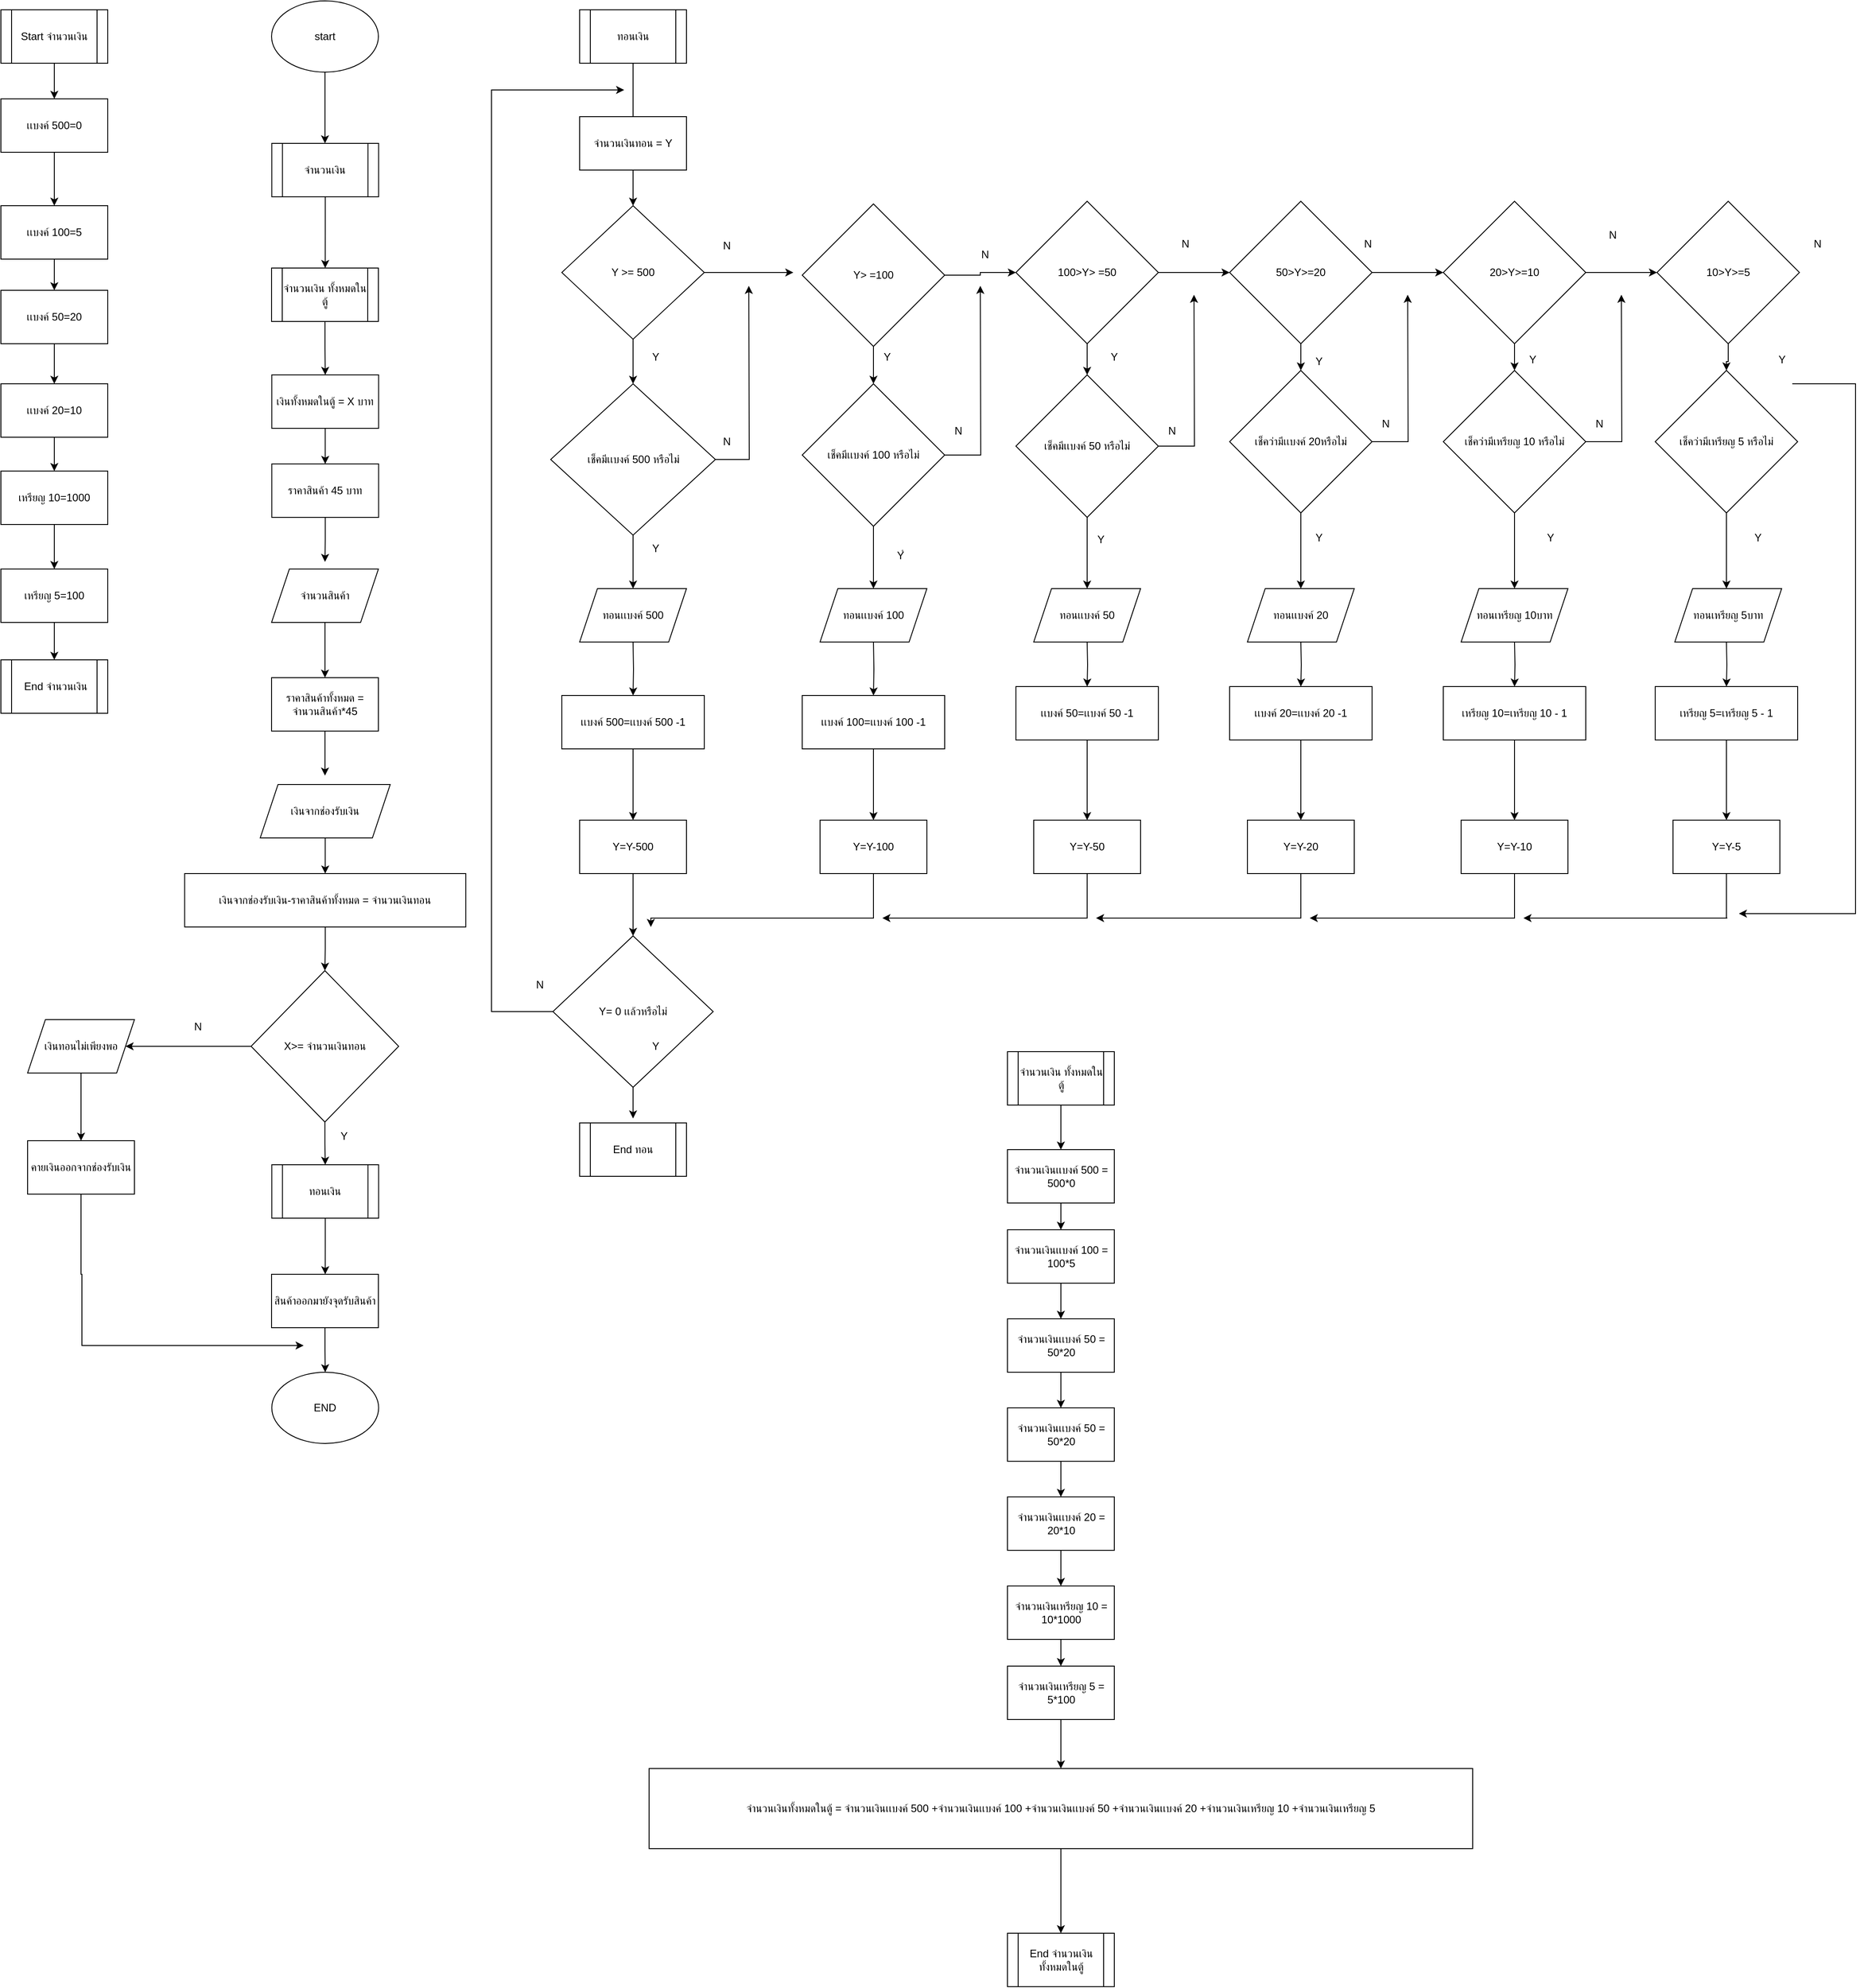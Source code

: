 <mxfile version="24.6.4" type="github">
  <diagram name="Page-1" id="G4vYwJMkSUFZsZ-7Ytyq">
    <mxGraphModel dx="1050" dy="557" grid="1" gridSize="10" guides="1" tooltips="1" connect="1" arrows="1" fold="1" page="1" pageScale="1" pageWidth="827" pageHeight="1169" math="0" shadow="0">
      <root>
        <mxCell id="0" />
        <mxCell id="1" parent="0" />
        <mxCell id="uVNRc2Ksovg0whGI7YB_-4" value="" style="edgeStyle=orthogonalEdgeStyle;rounded=0;orthogonalLoop=1;jettySize=auto;html=1;" edge="1" parent="1" source="uVNRc2Ksovg0whGI7YB_-1">
          <mxGeometry relative="1" as="geometry">
            <mxPoint x="414" y="170" as="targetPoint" />
          </mxGeometry>
        </mxCell>
        <mxCell id="uVNRc2Ksovg0whGI7YB_-1" value="start" style="ellipse;whiteSpace=wrap;html=1;" vertex="1" parent="1">
          <mxGeometry x="354" y="10" width="120" height="80" as="geometry" />
        </mxCell>
        <mxCell id="uVNRc2Ksovg0whGI7YB_-34" value="" style="edgeStyle=orthogonalEdgeStyle;rounded=0;orthogonalLoop=1;jettySize=auto;html=1;" edge="1" parent="1" source="uVNRc2Ksovg0whGI7YB_-31" target="uVNRc2Ksovg0whGI7YB_-33">
          <mxGeometry relative="1" as="geometry" />
        </mxCell>
        <mxCell id="uVNRc2Ksovg0whGI7YB_-31" value="เงินทั้งหมดในตู้ = X บาท" style="whiteSpace=wrap;html=1;" vertex="1" parent="1">
          <mxGeometry x="354.25" y="430" width="120" height="60" as="geometry" />
        </mxCell>
        <mxCell id="uVNRc2Ksovg0whGI7YB_-276" value="" style="edgeStyle=orthogonalEdgeStyle;rounded=0;orthogonalLoop=1;jettySize=auto;html=1;" edge="1" parent="1" source="uVNRc2Ksovg0whGI7YB_-33">
          <mxGeometry relative="1" as="geometry">
            <mxPoint x="414.0" y="640.0" as="targetPoint" />
          </mxGeometry>
        </mxCell>
        <mxCell id="uVNRc2Ksovg0whGI7YB_-33" value="ราคาสินค้า 45 บาท" style="whiteSpace=wrap;html=1;" vertex="1" parent="1">
          <mxGeometry x="354.25" y="530" width="120" height="60" as="geometry" />
        </mxCell>
        <mxCell id="uVNRc2Ksovg0whGI7YB_-58" value="" style="edgeStyle=orthogonalEdgeStyle;rounded=0;orthogonalLoop=1;jettySize=auto;html=1;" edge="1" parent="1" source="uVNRc2Ksovg0whGI7YB_-56">
          <mxGeometry relative="1" as="geometry">
            <mxPoint x="760" y="150" as="targetPoint" />
          </mxGeometry>
        </mxCell>
        <mxCell id="uVNRc2Ksovg0whGI7YB_-56" value="ทอนเงิน" style="shape=process;whiteSpace=wrap;html=1;backgroundOutline=1;" vertex="1" parent="1">
          <mxGeometry x="700" y="20" width="120" height="60" as="geometry" />
        </mxCell>
        <mxCell id="uVNRc2Ksovg0whGI7YB_-73" value="" style="edgeStyle=orthogonalEdgeStyle;rounded=0;orthogonalLoop=1;jettySize=auto;html=1;" edge="1" parent="1" source="uVNRc2Ksovg0whGI7YB_-59" target="uVNRc2Ksovg0whGI7YB_-72">
          <mxGeometry relative="1" as="geometry" />
        </mxCell>
        <mxCell id="uVNRc2Ksovg0whGI7YB_-59" value="จำนวนเงินทอน = Y" style="rounded=0;whiteSpace=wrap;html=1;" vertex="1" parent="1">
          <mxGeometry x="700" y="140" width="120" height="60" as="geometry" />
        </mxCell>
        <mxCell id="uVNRc2Ksovg0whGI7YB_-75" value="" style="edgeStyle=orthogonalEdgeStyle;rounded=0;orthogonalLoop=1;jettySize=auto;html=1;" edge="1" parent="1" source="uVNRc2Ksovg0whGI7YB_-60">
          <mxGeometry relative="1" as="geometry">
            <mxPoint x="760" y="670.0" as="targetPoint" />
          </mxGeometry>
        </mxCell>
        <mxCell id="uVNRc2Ksovg0whGI7YB_-85" style="edgeStyle=orthogonalEdgeStyle;rounded=0;orthogonalLoop=1;jettySize=auto;html=1;" edge="1" parent="1" source="uVNRc2Ksovg0whGI7YB_-60">
          <mxGeometry relative="1" as="geometry">
            <mxPoint x="890" y="330" as="targetPoint" />
          </mxGeometry>
        </mxCell>
        <mxCell id="uVNRc2Ksovg0whGI7YB_-60" value="เช็คมีเเบงค์ 500 หรือไม่" style="rhombus;whiteSpace=wrap;html=1;rounded=0;" vertex="1" parent="1">
          <mxGeometry x="667.5" y="440" width="185" height="170" as="geometry" />
        </mxCell>
        <mxCell id="uVNRc2Ksovg0whGI7YB_-284" value="" style="edgeStyle=orthogonalEdgeStyle;rounded=0;orthogonalLoop=1;jettySize=auto;html=1;" edge="1" parent="1" target="uVNRc2Ksovg0whGI7YB_-282">
          <mxGeometry relative="1" as="geometry">
            <mxPoint x="760" y="730.0" as="sourcePoint" />
          </mxGeometry>
        </mxCell>
        <mxCell id="uVNRc2Ksovg0whGI7YB_-77" value="" style="edgeStyle=orthogonalEdgeStyle;rounded=0;orthogonalLoop=1;jettySize=auto;html=1;" edge="1" parent="1" source="uVNRc2Ksovg0whGI7YB_-64" target="uVNRc2Ksovg0whGI7YB_-68">
          <mxGeometry relative="1" as="geometry" />
        </mxCell>
        <mxCell id="uVNRc2Ksovg0whGI7YB_-64" value="Y=Y-500" style="whiteSpace=wrap;html=1;rounded=0;" vertex="1" parent="1">
          <mxGeometry x="700" y="930" width="120" height="60" as="geometry" />
        </mxCell>
        <mxCell id="uVNRc2Ksovg0whGI7YB_-81" value="" style="edgeStyle=orthogonalEdgeStyle;rounded=0;orthogonalLoop=1;jettySize=auto;html=1;" edge="1" parent="1" source="uVNRc2Ksovg0whGI7YB_-68">
          <mxGeometry relative="1" as="geometry">
            <mxPoint x="760" y="1265" as="targetPoint" />
          </mxGeometry>
        </mxCell>
        <mxCell id="uVNRc2Ksovg0whGI7YB_-82" style="edgeStyle=orthogonalEdgeStyle;rounded=0;orthogonalLoop=1;jettySize=auto;html=1;" edge="1" parent="1" source="uVNRc2Ksovg0whGI7YB_-68">
          <mxGeometry relative="1" as="geometry">
            <mxPoint x="750" y="110" as="targetPoint" />
            <Array as="points">
              <mxPoint x="601" y="1145" />
              <mxPoint x="601" y="110" />
            </Array>
          </mxGeometry>
        </mxCell>
        <mxCell id="uVNRc2Ksovg0whGI7YB_-68" value="Y= 0 เเล้วหรือไม่" style="rhombus;whiteSpace=wrap;html=1;" vertex="1" parent="1">
          <mxGeometry x="670" y="1060" width="180" height="170" as="geometry" />
        </mxCell>
        <mxCell id="uVNRc2Ksovg0whGI7YB_-74" value="" style="edgeStyle=orthogonalEdgeStyle;rounded=0;orthogonalLoop=1;jettySize=auto;html=1;" edge="1" parent="1" source="uVNRc2Ksovg0whGI7YB_-72" target="uVNRc2Ksovg0whGI7YB_-60">
          <mxGeometry relative="1" as="geometry" />
        </mxCell>
        <mxCell id="uVNRc2Ksovg0whGI7YB_-83" style="edgeStyle=orthogonalEdgeStyle;rounded=0;orthogonalLoop=1;jettySize=auto;html=1;" edge="1" parent="1" source="uVNRc2Ksovg0whGI7YB_-72">
          <mxGeometry relative="1" as="geometry">
            <mxPoint x="940" y="315" as="targetPoint" />
          </mxGeometry>
        </mxCell>
        <mxCell id="uVNRc2Ksovg0whGI7YB_-72" value="Y &amp;gt;= 500" style="rhombus;whiteSpace=wrap;html=1;rounded=0;" vertex="1" parent="1">
          <mxGeometry x="680" y="240" width="160" height="150" as="geometry" />
        </mxCell>
        <mxCell id="uVNRc2Ksovg0whGI7YB_-91" value="" style="edgeStyle=orthogonalEdgeStyle;rounded=0;orthogonalLoop=1;jettySize=auto;html=1;" edge="1" parent="1" source="uVNRc2Ksovg0whGI7YB_-84" target="uVNRc2Ksovg0whGI7YB_-90">
          <mxGeometry relative="1" as="geometry" />
        </mxCell>
        <mxCell id="uVNRc2Ksovg0whGI7YB_-93" value="" style="edgeStyle=orthogonalEdgeStyle;rounded=0;orthogonalLoop=1;jettySize=auto;html=1;" edge="1" parent="1" source="uVNRc2Ksovg0whGI7YB_-84" target="uVNRc2Ksovg0whGI7YB_-92">
          <mxGeometry relative="1" as="geometry" />
        </mxCell>
        <mxCell id="uVNRc2Ksovg0whGI7YB_-84" value="Y&amp;gt; =100" style="rhombus;whiteSpace=wrap;html=1;" vertex="1" parent="1">
          <mxGeometry x="950" y="238" width="160" height="160" as="geometry" />
        </mxCell>
        <mxCell id="uVNRc2Ksovg0whGI7YB_-86" value="N" style="text;html=1;align=center;verticalAlign=middle;resizable=0;points=[];autosize=1;strokeColor=none;fillColor=none;" vertex="1" parent="1">
          <mxGeometry x="850" y="490" width="30" height="30" as="geometry" />
        </mxCell>
        <mxCell id="uVNRc2Ksovg0whGI7YB_-87" value="Y" style="text;html=1;align=center;verticalAlign=middle;resizable=0;points=[];autosize=1;strokeColor=none;fillColor=none;" vertex="1" parent="1">
          <mxGeometry x="770" y="610" width="30" height="30" as="geometry" />
        </mxCell>
        <mxCell id="uVNRc2Ksovg0whGI7YB_-88" value="Y" style="text;html=1;align=center;verticalAlign=middle;resizable=0;points=[];autosize=1;strokeColor=none;fillColor=none;" vertex="1" parent="1">
          <mxGeometry x="770" y="395" width="30" height="30" as="geometry" />
        </mxCell>
        <mxCell id="uVNRc2Ksovg0whGI7YB_-89" value="N" style="text;html=1;align=center;verticalAlign=middle;resizable=0;points=[];autosize=1;strokeColor=none;fillColor=none;" vertex="1" parent="1">
          <mxGeometry x="850" y="270" width="30" height="30" as="geometry" />
        </mxCell>
        <mxCell id="uVNRc2Ksovg0whGI7YB_-94" style="edgeStyle=orthogonalEdgeStyle;rounded=0;orthogonalLoop=1;jettySize=auto;html=1;" edge="1" parent="1" source="uVNRc2Ksovg0whGI7YB_-90">
          <mxGeometry relative="1" as="geometry">
            <mxPoint x="1150" y="330" as="targetPoint" />
          </mxGeometry>
        </mxCell>
        <mxCell id="uVNRc2Ksovg0whGI7YB_-98" value="" style="edgeStyle=orthogonalEdgeStyle;rounded=0;orthogonalLoop=1;jettySize=auto;html=1;" edge="1" parent="1" source="uVNRc2Ksovg0whGI7YB_-90">
          <mxGeometry relative="1" as="geometry">
            <mxPoint x="1030" y="670.0" as="targetPoint" />
          </mxGeometry>
        </mxCell>
        <mxCell id="uVNRc2Ksovg0whGI7YB_-90" value="เช็คมีเเบงค์ 100 หรือไม่" style="rhombus;whiteSpace=wrap;html=1;" vertex="1" parent="1">
          <mxGeometry x="950" y="440" width="160" height="160" as="geometry" />
        </mxCell>
        <mxCell id="uVNRc2Ksovg0whGI7YB_-106" value="" style="edgeStyle=orthogonalEdgeStyle;rounded=0;orthogonalLoop=1;jettySize=auto;html=1;" edge="1" parent="1" source="uVNRc2Ksovg0whGI7YB_-92" target="uVNRc2Ksovg0whGI7YB_-105">
          <mxGeometry relative="1" as="geometry" />
        </mxCell>
        <mxCell id="uVNRc2Ksovg0whGI7YB_-113" value="" style="edgeStyle=orthogonalEdgeStyle;rounded=0;orthogonalLoop=1;jettySize=auto;html=1;" edge="1" parent="1" source="uVNRc2Ksovg0whGI7YB_-92" target="uVNRc2Ksovg0whGI7YB_-112">
          <mxGeometry relative="1" as="geometry" />
        </mxCell>
        <mxCell id="uVNRc2Ksovg0whGI7YB_-92" value="100&amp;gt;Y&amp;gt; =50" style="rhombus;whiteSpace=wrap;html=1;" vertex="1" parent="1">
          <mxGeometry x="1190" y="235" width="160" height="160" as="geometry" />
        </mxCell>
        <mxCell id="uVNRc2Ksovg0whGI7YB_-95" value="N" style="text;html=1;align=center;verticalAlign=middle;resizable=0;points=[];autosize=1;strokeColor=none;fillColor=none;" vertex="1" parent="1">
          <mxGeometry x="1110" y="478" width="30" height="30" as="geometry" />
        </mxCell>
        <mxCell id="uVNRc2Ksovg0whGI7YB_-96" value="N" style="text;html=1;align=center;verticalAlign=middle;resizable=0;points=[];autosize=1;strokeColor=none;fillColor=none;" vertex="1" parent="1">
          <mxGeometry x="1140" y="280" width="30" height="30" as="geometry" />
        </mxCell>
        <mxCell id="uVNRc2Ksovg0whGI7YB_-301" value="" style="edgeStyle=orthogonalEdgeStyle;rounded=0;orthogonalLoop=1;jettySize=auto;html=1;" edge="1" parent="1" target="uVNRc2Ksovg0whGI7YB_-288">
          <mxGeometry relative="1" as="geometry">
            <mxPoint x="1030" y="730.0" as="sourcePoint" />
          </mxGeometry>
        </mxCell>
        <mxCell id="uVNRc2Ksovg0whGI7YB_-99" value="Yํ" style="text;html=1;align=center;verticalAlign=middle;resizable=0;points=[];autosize=1;strokeColor=none;fillColor=none;" vertex="1" parent="1">
          <mxGeometry x="1045" y="618" width="30" height="30" as="geometry" />
        </mxCell>
        <mxCell id="uVNRc2Ksovg0whGI7YB_-286" style="edgeStyle=orthogonalEdgeStyle;rounded=0;orthogonalLoop=1;jettySize=auto;html=1;" edge="1" parent="1" source="uVNRc2Ksovg0whGI7YB_-100">
          <mxGeometry relative="1" as="geometry">
            <mxPoint x="780" y="1050" as="targetPoint" />
            <Array as="points">
              <mxPoint x="1030" y="1040" />
              <mxPoint x="780" y="1040" />
            </Array>
          </mxGeometry>
        </mxCell>
        <mxCell id="uVNRc2Ksovg0whGI7YB_-100" value="Y=Y-100" style="whiteSpace=wrap;html=1;" vertex="1" parent="1">
          <mxGeometry x="970" y="930" width="120" height="60" as="geometry" />
        </mxCell>
        <mxCell id="uVNRc2Ksovg0whGI7YB_-103" value="N" style="text;html=1;align=center;verticalAlign=middle;resizable=0;points=[];autosize=1;strokeColor=none;fillColor=none;" vertex="1" parent="1">
          <mxGeometry x="640" y="1100" width="30" height="30" as="geometry" />
        </mxCell>
        <mxCell id="uVNRc2Ksovg0whGI7YB_-104" value="Y" style="text;html=1;align=center;verticalAlign=middle;resizable=0;points=[];autosize=1;strokeColor=none;fillColor=none;" vertex="1" parent="1">
          <mxGeometry x="770" y="1169" width="30" height="30" as="geometry" />
        </mxCell>
        <mxCell id="uVNRc2Ksovg0whGI7YB_-108" value="" style="edgeStyle=orthogonalEdgeStyle;rounded=0;orthogonalLoop=1;jettySize=auto;html=1;" edge="1" parent="1" source="uVNRc2Ksovg0whGI7YB_-105">
          <mxGeometry relative="1" as="geometry">
            <mxPoint x="1270" y="670.0" as="targetPoint" />
          </mxGeometry>
        </mxCell>
        <mxCell id="uVNRc2Ksovg0whGI7YB_-121" style="edgeStyle=orthogonalEdgeStyle;rounded=0;orthogonalLoop=1;jettySize=auto;html=1;" edge="1" parent="1" source="uVNRc2Ksovg0whGI7YB_-105">
          <mxGeometry relative="1" as="geometry">
            <mxPoint x="1390" y="340" as="targetPoint" />
          </mxGeometry>
        </mxCell>
        <mxCell id="uVNRc2Ksovg0whGI7YB_-105" value="เช็คมีเเบงค์ 50 หรือไม่" style="rhombus;whiteSpace=wrap;html=1;" vertex="1" parent="1">
          <mxGeometry x="1190" y="430" width="160" height="160" as="geometry" />
        </mxCell>
        <mxCell id="uVNRc2Ksovg0whGI7YB_-300" value="" style="edgeStyle=orthogonalEdgeStyle;rounded=0;orthogonalLoop=1;jettySize=auto;html=1;" edge="1" parent="1" target="uVNRc2Ksovg0whGI7YB_-289">
          <mxGeometry relative="1" as="geometry">
            <mxPoint x="1270" y="730.0" as="sourcePoint" />
          </mxGeometry>
        </mxCell>
        <mxCell id="uVNRc2Ksovg0whGI7YB_-111" style="edgeStyle=orthogonalEdgeStyle;rounded=0;orthogonalLoop=1;jettySize=auto;html=1;" edge="1" parent="1" source="uVNRc2Ksovg0whGI7YB_-109">
          <mxGeometry relative="1" as="geometry">
            <mxPoint x="1040" y="1040" as="targetPoint" />
            <Array as="points">
              <mxPoint x="1270" y="1040" />
            </Array>
          </mxGeometry>
        </mxCell>
        <mxCell id="uVNRc2Ksovg0whGI7YB_-109" value="Y=Y-50" style="whiteSpace=wrap;html=1;" vertex="1" parent="1">
          <mxGeometry x="1210" y="930" width="120" height="60" as="geometry" />
        </mxCell>
        <mxCell id="uVNRc2Ksovg0whGI7YB_-124" value="" style="edgeStyle=orthogonalEdgeStyle;rounded=0;orthogonalLoop=1;jettySize=auto;html=1;" edge="1" parent="1" source="uVNRc2Ksovg0whGI7YB_-112" target="uVNRc2Ksovg0whGI7YB_-123">
          <mxGeometry relative="1" as="geometry" />
        </mxCell>
        <mxCell id="uVNRc2Ksovg0whGI7YB_-131" value="" style="edgeStyle=orthogonalEdgeStyle;rounded=0;orthogonalLoop=1;jettySize=auto;html=1;" edge="1" parent="1" source="uVNRc2Ksovg0whGI7YB_-112" target="uVNRc2Ksovg0whGI7YB_-130">
          <mxGeometry relative="1" as="geometry" />
        </mxCell>
        <mxCell id="uVNRc2Ksovg0whGI7YB_-112" value="50&amp;gt;Y&amp;gt;=20" style="rhombus;whiteSpace=wrap;html=1;" vertex="1" parent="1">
          <mxGeometry x="1430" y="235" width="160" height="160" as="geometry" />
        </mxCell>
        <mxCell id="uVNRc2Ksovg0whGI7YB_-122" value="N" style="text;html=1;align=center;verticalAlign=middle;resizable=0;points=[];autosize=1;strokeColor=none;fillColor=none;" vertex="1" parent="1">
          <mxGeometry x="1350" y="478" width="30" height="30" as="geometry" />
        </mxCell>
        <mxCell id="uVNRc2Ksovg0whGI7YB_-126" value="" style="edgeStyle=orthogonalEdgeStyle;rounded=0;orthogonalLoop=1;jettySize=auto;html=1;" edge="1" parent="1" source="uVNRc2Ksovg0whGI7YB_-123">
          <mxGeometry relative="1" as="geometry">
            <mxPoint x="1510" y="670.0" as="targetPoint" />
          </mxGeometry>
        </mxCell>
        <mxCell id="uVNRc2Ksovg0whGI7YB_-134" style="edgeStyle=orthogonalEdgeStyle;rounded=0;orthogonalLoop=1;jettySize=auto;html=1;" edge="1" parent="1" source="uVNRc2Ksovg0whGI7YB_-123">
          <mxGeometry relative="1" as="geometry">
            <mxPoint x="1630" y="340" as="targetPoint" />
          </mxGeometry>
        </mxCell>
        <mxCell id="uVNRc2Ksovg0whGI7YB_-123" value="เช็คว่ามีเเบงค์ 20หรือไม่" style="rhombus;whiteSpace=wrap;html=1;" vertex="1" parent="1">
          <mxGeometry x="1430" y="425" width="160" height="160" as="geometry" />
        </mxCell>
        <mxCell id="uVNRc2Ksovg0whGI7YB_-298" value="" style="edgeStyle=orthogonalEdgeStyle;rounded=0;orthogonalLoop=1;jettySize=auto;html=1;" edge="1" parent="1" target="uVNRc2Ksovg0whGI7YB_-290">
          <mxGeometry relative="1" as="geometry">
            <mxPoint x="1510" y="730.0" as="sourcePoint" />
          </mxGeometry>
        </mxCell>
        <mxCell id="uVNRc2Ksovg0whGI7YB_-129" style="edgeStyle=orthogonalEdgeStyle;rounded=0;orthogonalLoop=1;jettySize=auto;html=1;" edge="1" parent="1" source="uVNRc2Ksovg0whGI7YB_-127">
          <mxGeometry relative="1" as="geometry">
            <mxPoint x="1280" y="1040" as="targetPoint" />
            <Array as="points">
              <mxPoint x="1510" y="1040" />
            </Array>
          </mxGeometry>
        </mxCell>
        <mxCell id="uVNRc2Ksovg0whGI7YB_-127" value="Y=Y-20" style="whiteSpace=wrap;html=1;" vertex="1" parent="1">
          <mxGeometry x="1450" y="930" width="120" height="60" as="geometry" />
        </mxCell>
        <mxCell id="uVNRc2Ksovg0whGI7YB_-133" value="" style="edgeStyle=orthogonalEdgeStyle;rounded=0;orthogonalLoop=1;jettySize=auto;html=1;" edge="1" parent="1" source="uVNRc2Ksovg0whGI7YB_-130" target="uVNRc2Ksovg0whGI7YB_-132">
          <mxGeometry relative="1" as="geometry" />
        </mxCell>
        <mxCell id="uVNRc2Ksovg0whGI7YB_-143" value="" style="edgeStyle=orthogonalEdgeStyle;rounded=0;orthogonalLoop=1;jettySize=auto;html=1;" edge="1" parent="1" source="uVNRc2Ksovg0whGI7YB_-130" target="uVNRc2Ksovg0whGI7YB_-142">
          <mxGeometry relative="1" as="geometry" />
        </mxCell>
        <mxCell id="uVNRc2Ksovg0whGI7YB_-130" value="20&amp;gt;Y&amp;gt;=10" style="rhombus;whiteSpace=wrap;html=1;" vertex="1" parent="1">
          <mxGeometry x="1670" y="235" width="160" height="160" as="geometry" />
        </mxCell>
        <mxCell id="uVNRc2Ksovg0whGI7YB_-138" value="" style="edgeStyle=orthogonalEdgeStyle;rounded=0;orthogonalLoop=1;jettySize=auto;html=1;" edge="1" parent="1" source="uVNRc2Ksovg0whGI7YB_-132">
          <mxGeometry relative="1" as="geometry">
            <mxPoint x="1750" y="670.0" as="targetPoint" />
          </mxGeometry>
        </mxCell>
        <mxCell id="uVNRc2Ksovg0whGI7YB_-144" style="edgeStyle=orthogonalEdgeStyle;rounded=0;orthogonalLoop=1;jettySize=auto;html=1;" edge="1" parent="1" source="uVNRc2Ksovg0whGI7YB_-132">
          <mxGeometry relative="1" as="geometry">
            <mxPoint x="1870" y="340" as="targetPoint" />
          </mxGeometry>
        </mxCell>
        <mxCell id="uVNRc2Ksovg0whGI7YB_-132" value="เช็คว่ามีเหรียญ 10 หรือไม่" style="rhombus;whiteSpace=wrap;html=1;" vertex="1" parent="1">
          <mxGeometry x="1670" y="425" width="160" height="160" as="geometry" />
        </mxCell>
        <mxCell id="uVNRc2Ksovg0whGI7YB_-135" value="N" style="text;html=1;align=center;verticalAlign=middle;resizable=0;points=[];autosize=1;strokeColor=none;fillColor=none;" vertex="1" parent="1">
          <mxGeometry x="1590" y="470" width="30" height="30" as="geometry" />
        </mxCell>
        <mxCell id="uVNRc2Ksovg0whGI7YB_-296" value="" style="edgeStyle=orthogonalEdgeStyle;rounded=0;orthogonalLoop=1;jettySize=auto;html=1;" edge="1" parent="1" target="uVNRc2Ksovg0whGI7YB_-291">
          <mxGeometry relative="1" as="geometry">
            <mxPoint x="1750" y="730.0" as="sourcePoint" />
          </mxGeometry>
        </mxCell>
        <mxCell id="uVNRc2Ksovg0whGI7YB_-141" style="edgeStyle=orthogonalEdgeStyle;rounded=0;orthogonalLoop=1;jettySize=auto;html=1;" edge="1" parent="1" source="uVNRc2Ksovg0whGI7YB_-139">
          <mxGeometry relative="1" as="geometry">
            <mxPoint x="1520" y="1040" as="targetPoint" />
            <Array as="points">
              <mxPoint x="1750" y="1040" />
            </Array>
          </mxGeometry>
        </mxCell>
        <mxCell id="uVNRc2Ksovg0whGI7YB_-139" value="Y=Y-10" style="whiteSpace=wrap;html=1;" vertex="1" parent="1">
          <mxGeometry x="1690" y="930" width="120" height="60" as="geometry" />
        </mxCell>
        <mxCell id="uVNRc2Ksovg0whGI7YB_-147" value="" style="edgeStyle=orthogonalEdgeStyle;rounded=0;orthogonalLoop=1;jettySize=auto;html=1;" edge="1" parent="1" source="uVNRc2Ksovg0whGI7YB_-142" target="uVNRc2Ksovg0whGI7YB_-146">
          <mxGeometry relative="1" as="geometry" />
        </mxCell>
        <mxCell id="uVNRc2Ksovg0whGI7YB_-155" style="edgeStyle=orthogonalEdgeStyle;rounded=0;orthogonalLoop=1;jettySize=auto;html=1;" edge="1" parent="1">
          <mxGeometry relative="1" as="geometry">
            <mxPoint x="2002" y="1034.95" as="targetPoint" />
            <mxPoint x="2061.952" y="439.998" as="sourcePoint" />
            <Array as="points">
              <mxPoint x="2133" y="439.95" />
            </Array>
          </mxGeometry>
        </mxCell>
        <mxCell id="uVNRc2Ksovg0whGI7YB_-142" value="10&amp;gt;Y&amp;gt;=5" style="rhombus;whiteSpace=wrap;html=1;" vertex="1" parent="1">
          <mxGeometry x="1910" y="235" width="160" height="160" as="geometry" />
        </mxCell>
        <mxCell id="uVNRc2Ksovg0whGI7YB_-145" value="N" style="text;html=1;align=center;verticalAlign=middle;resizable=0;points=[];autosize=1;strokeColor=none;fillColor=none;" vertex="1" parent="1">
          <mxGeometry x="1830" y="470" width="30" height="30" as="geometry" />
        </mxCell>
        <mxCell id="uVNRc2Ksovg0whGI7YB_-149" value="" style="edgeStyle=orthogonalEdgeStyle;rounded=0;orthogonalLoop=1;jettySize=auto;html=1;" edge="1" parent="1" source="uVNRc2Ksovg0whGI7YB_-146">
          <mxGeometry relative="1" as="geometry">
            <mxPoint x="1988" y="670.0" as="targetPoint" />
          </mxGeometry>
        </mxCell>
        <mxCell id="uVNRc2Ksovg0whGI7YB_-146" value="เช็คว่ามีเหรียญ 5 หรือไม่" style="rhombus;whiteSpace=wrap;html=1;" vertex="1" parent="1">
          <mxGeometry x="1908" y="425" width="160" height="160" as="geometry" />
        </mxCell>
        <mxCell id="uVNRc2Ksovg0whGI7YB_-294" value="" style="edgeStyle=orthogonalEdgeStyle;rounded=0;orthogonalLoop=1;jettySize=auto;html=1;" edge="1" parent="1" target="uVNRc2Ksovg0whGI7YB_-293">
          <mxGeometry relative="1" as="geometry">
            <mxPoint x="1988" y="730.0" as="sourcePoint" />
          </mxGeometry>
        </mxCell>
        <mxCell id="uVNRc2Ksovg0whGI7YB_-154" style="edgeStyle=orthogonalEdgeStyle;rounded=0;orthogonalLoop=1;jettySize=auto;html=1;" edge="1" parent="1" source="uVNRc2Ksovg0whGI7YB_-150">
          <mxGeometry relative="1" as="geometry">
            <mxPoint x="1760" y="1040" as="targetPoint" />
            <Array as="points">
              <mxPoint x="1988" y="1040" />
              <mxPoint x="1989" y="1040" />
            </Array>
          </mxGeometry>
        </mxCell>
        <mxCell id="uVNRc2Ksovg0whGI7YB_-150" value="Y=Y-5" style="whiteSpace=wrap;html=1;" vertex="1" parent="1">
          <mxGeometry x="1928" y="930" width="120" height="60" as="geometry" />
        </mxCell>
        <mxCell id="uVNRc2Ksovg0whGI7YB_-156" value="END" style="ellipse;whiteSpace=wrap;html=1;" vertex="1" parent="1">
          <mxGeometry x="354.26" y="1550" width="120" height="80" as="geometry" />
        </mxCell>
        <mxCell id="uVNRc2Ksovg0whGI7YB_-158" value="N" style="text;html=1;align=center;verticalAlign=middle;resizable=0;points=[];autosize=1;strokeColor=none;fillColor=none;" vertex="1" parent="1">
          <mxGeometry x="1365" y="268" width="30" height="30" as="geometry" />
        </mxCell>
        <mxCell id="uVNRc2Ksovg0whGI7YB_-159" value="N" style="text;html=1;align=center;verticalAlign=middle;resizable=0;points=[];autosize=1;strokeColor=none;fillColor=none;" vertex="1" parent="1">
          <mxGeometry x="1570" y="268" width="30" height="30" as="geometry" />
        </mxCell>
        <mxCell id="uVNRc2Ksovg0whGI7YB_-160" value="N" style="text;html=1;align=center;verticalAlign=middle;resizable=0;points=[];autosize=1;strokeColor=none;fillColor=none;" vertex="1" parent="1">
          <mxGeometry x="1845" y="258" width="30" height="30" as="geometry" />
        </mxCell>
        <mxCell id="uVNRc2Ksovg0whGI7YB_-161" value="N" style="text;html=1;align=center;verticalAlign=middle;resizable=0;points=[];autosize=1;strokeColor=none;fillColor=none;" vertex="1" parent="1">
          <mxGeometry x="2075" y="268" width="30" height="30" as="geometry" />
        </mxCell>
        <mxCell id="uVNRc2Ksovg0whGI7YB_-162" value="Y" style="text;html=1;align=center;verticalAlign=middle;resizable=0;points=[];autosize=1;strokeColor=none;fillColor=none;" vertex="1" parent="1">
          <mxGeometry x="2035" y="398" width="30" height="30" as="geometry" />
        </mxCell>
        <mxCell id="uVNRc2Ksovg0whGI7YB_-163" value="Y" style="text;html=1;align=center;verticalAlign=middle;resizable=0;points=[];autosize=1;strokeColor=none;fillColor=none;" vertex="1" parent="1">
          <mxGeometry x="1775" y="598" width="30" height="30" as="geometry" />
        </mxCell>
        <mxCell id="uVNRc2Ksovg0whGI7YB_-164" value="Y" style="text;html=1;align=center;verticalAlign=middle;resizable=0;points=[];autosize=1;strokeColor=none;fillColor=none;" vertex="1" parent="1">
          <mxGeometry x="2008" y="598" width="30" height="30" as="geometry" />
        </mxCell>
        <mxCell id="uVNRc2Ksovg0whGI7YB_-165" value="Y" style="text;html=1;align=center;verticalAlign=middle;resizable=0;points=[];autosize=1;strokeColor=none;fillColor=none;" vertex="1" parent="1">
          <mxGeometry x="1755" y="398" width="30" height="30" as="geometry" />
        </mxCell>
        <mxCell id="uVNRc2Ksovg0whGI7YB_-166" value="Y" style="text;html=1;align=center;verticalAlign=middle;resizable=0;points=[];autosize=1;strokeColor=none;fillColor=none;" vertex="1" parent="1">
          <mxGeometry x="1515" y="400" width="30" height="30" as="geometry" />
        </mxCell>
        <mxCell id="uVNRc2Ksovg0whGI7YB_-167" value="Y" style="text;html=1;align=center;verticalAlign=middle;resizable=0;points=[];autosize=1;strokeColor=none;fillColor=none;" vertex="1" parent="1">
          <mxGeometry x="1515" y="598" width="30" height="30" as="geometry" />
        </mxCell>
        <mxCell id="uVNRc2Ksovg0whGI7YB_-168" value="Y" style="text;html=1;align=center;verticalAlign=middle;resizable=0;points=[];autosize=1;strokeColor=none;fillColor=none;" vertex="1" parent="1">
          <mxGeometry x="1270" y="600" width="30" height="30" as="geometry" />
        </mxCell>
        <mxCell id="uVNRc2Ksovg0whGI7YB_-169" value="Y" style="text;html=1;align=center;verticalAlign=middle;resizable=0;points=[];autosize=1;strokeColor=none;fillColor=none;" vertex="1" parent="1">
          <mxGeometry x="1285" y="395" width="30" height="30" as="geometry" />
        </mxCell>
        <mxCell id="uVNRc2Ksovg0whGI7YB_-170" value="Y" style="text;html=1;align=center;verticalAlign=middle;resizable=0;points=[];autosize=1;strokeColor=none;fillColor=none;" vertex="1" parent="1">
          <mxGeometry x="1030" y="395" width="30" height="30" as="geometry" />
        </mxCell>
        <mxCell id="uVNRc2Ksovg0whGI7YB_-201" value="End ทอน" style="shape=process;whiteSpace=wrap;html=1;backgroundOutline=1;" vertex="1" parent="1">
          <mxGeometry x="700" y="1270" width="120" height="60" as="geometry" />
        </mxCell>
        <mxCell id="uVNRc2Ksovg0whGI7YB_-211" value="" style="edgeStyle=orthogonalEdgeStyle;rounded=0;orthogonalLoop=1;jettySize=auto;html=1;" edge="1" parent="1" source="uVNRc2Ksovg0whGI7YB_-210" target="uVNRc2Ksovg0whGI7YB_-156">
          <mxGeometry relative="1" as="geometry" />
        </mxCell>
        <mxCell id="uVNRc2Ksovg0whGI7YB_-210" value="สินค้าออกมายังจุดรับสินค้า" style="whiteSpace=wrap;html=1;" vertex="1" parent="1">
          <mxGeometry x="354" y="1440" width="120" height="60" as="geometry" />
        </mxCell>
        <mxCell id="uVNRc2Ksovg0whGI7YB_-230" value="" style="edgeStyle=orthogonalEdgeStyle;rounded=0;orthogonalLoop=1;jettySize=auto;html=1;" edge="1" parent="1" source="uVNRc2Ksovg0whGI7YB_-228" target="uVNRc2Ksovg0whGI7YB_-229">
          <mxGeometry relative="1" as="geometry" />
        </mxCell>
        <mxCell id="uVNRc2Ksovg0whGI7YB_-228" value="เเบงค์ 500=0" style="rounded=0;whiteSpace=wrap;html=1;" vertex="1" parent="1">
          <mxGeometry x="50" y="120" width="120" height="60" as="geometry" />
        </mxCell>
        <mxCell id="uVNRc2Ksovg0whGI7YB_-232" value="" style="edgeStyle=orthogonalEdgeStyle;rounded=0;orthogonalLoop=1;jettySize=auto;html=1;" edge="1" parent="1" source="uVNRc2Ksovg0whGI7YB_-229" target="uVNRc2Ksovg0whGI7YB_-231">
          <mxGeometry relative="1" as="geometry" />
        </mxCell>
        <mxCell id="uVNRc2Ksovg0whGI7YB_-229" value="เเบงค์ 100=5" style="rounded=0;whiteSpace=wrap;html=1;" vertex="1" parent="1">
          <mxGeometry x="50" y="240" width="120" height="60" as="geometry" />
        </mxCell>
        <mxCell id="uVNRc2Ksovg0whGI7YB_-234" value="" style="edgeStyle=orthogonalEdgeStyle;rounded=0;orthogonalLoop=1;jettySize=auto;html=1;" edge="1" parent="1" source="uVNRc2Ksovg0whGI7YB_-231" target="uVNRc2Ksovg0whGI7YB_-233">
          <mxGeometry relative="1" as="geometry" />
        </mxCell>
        <mxCell id="uVNRc2Ksovg0whGI7YB_-231" value="เเบงค์ 50=20" style="rounded=0;whiteSpace=wrap;html=1;" vertex="1" parent="1">
          <mxGeometry x="50" y="335" width="120" height="60" as="geometry" />
        </mxCell>
        <mxCell id="uVNRc2Ksovg0whGI7YB_-236" value="" style="edgeStyle=orthogonalEdgeStyle;rounded=0;orthogonalLoop=1;jettySize=auto;html=1;" edge="1" parent="1" source="uVNRc2Ksovg0whGI7YB_-233" target="uVNRc2Ksovg0whGI7YB_-235">
          <mxGeometry relative="1" as="geometry" />
        </mxCell>
        <mxCell id="uVNRc2Ksovg0whGI7YB_-233" value="เเบงค์ 20=10" style="rounded=0;whiteSpace=wrap;html=1;" vertex="1" parent="1">
          <mxGeometry x="50" y="440" width="120" height="60" as="geometry" />
        </mxCell>
        <mxCell id="uVNRc2Ksovg0whGI7YB_-238" value="" style="edgeStyle=orthogonalEdgeStyle;rounded=0;orthogonalLoop=1;jettySize=auto;html=1;" edge="1" parent="1" source="uVNRc2Ksovg0whGI7YB_-235" target="uVNRc2Ksovg0whGI7YB_-237">
          <mxGeometry relative="1" as="geometry" />
        </mxCell>
        <mxCell id="uVNRc2Ksovg0whGI7YB_-235" value="เหรียญ 10=1000" style="rounded=0;whiteSpace=wrap;html=1;" vertex="1" parent="1">
          <mxGeometry x="50" y="538" width="120" height="60" as="geometry" />
        </mxCell>
        <mxCell id="uVNRc2Ksovg0whGI7YB_-243" value="" style="edgeStyle=orthogonalEdgeStyle;rounded=0;orthogonalLoop=1;jettySize=auto;html=1;" edge="1" parent="1" source="uVNRc2Ksovg0whGI7YB_-237" target="uVNRc2Ksovg0whGI7YB_-242">
          <mxGeometry relative="1" as="geometry" />
        </mxCell>
        <mxCell id="uVNRc2Ksovg0whGI7YB_-237" value="เหรียญ 5=100" style="rounded=0;whiteSpace=wrap;html=1;" vertex="1" parent="1">
          <mxGeometry x="50" y="648" width="120" height="60" as="geometry" />
        </mxCell>
        <mxCell id="uVNRc2Ksovg0whGI7YB_-241" style="edgeStyle=orthogonalEdgeStyle;rounded=0;orthogonalLoop=1;jettySize=auto;html=1;exitX=0.5;exitY=1;exitDx=0;exitDy=0;" edge="1" parent="1" source="uVNRc2Ksovg0whGI7YB_-237" target="uVNRc2Ksovg0whGI7YB_-237">
          <mxGeometry relative="1" as="geometry" />
        </mxCell>
        <mxCell id="uVNRc2Ksovg0whGI7YB_-242" value="&amp;nbsp;End จำนวนเงิน" style="shape=process;whiteSpace=wrap;html=1;backgroundOutline=1;rounded=0;" vertex="1" parent="1">
          <mxGeometry x="50" y="750" width="120" height="60" as="geometry" />
        </mxCell>
        <mxCell id="uVNRc2Ksovg0whGI7YB_-245" value="" style="edgeStyle=orthogonalEdgeStyle;rounded=0;orthogonalLoop=1;jettySize=auto;html=1;" edge="1" parent="1" source="uVNRc2Ksovg0whGI7YB_-244" target="uVNRc2Ksovg0whGI7YB_-228">
          <mxGeometry relative="1" as="geometry" />
        </mxCell>
        <mxCell id="uVNRc2Ksovg0whGI7YB_-244" value="Start จำนวนเงิน" style="shape=process;whiteSpace=wrap;html=1;backgroundOutline=1;" vertex="1" parent="1">
          <mxGeometry x="50" y="20" width="120" height="60" as="geometry" />
        </mxCell>
        <mxCell id="uVNRc2Ksovg0whGI7YB_-272" value="" style="edgeStyle=orthogonalEdgeStyle;rounded=0;orthogonalLoop=1;jettySize=auto;html=1;" edge="1" parent="1" source="uVNRc2Ksovg0whGI7YB_-246">
          <mxGeometry relative="1" as="geometry">
            <mxPoint x="414.25" y="310" as="targetPoint" />
          </mxGeometry>
        </mxCell>
        <mxCell id="uVNRc2Ksovg0whGI7YB_-246" value="จำนวนเงิน" style="shape=process;whiteSpace=wrap;html=1;backgroundOutline=1;" vertex="1" parent="1">
          <mxGeometry x="354.25" y="170" width="120" height="60" as="geometry" />
        </mxCell>
        <mxCell id="uVNRc2Ksovg0whGI7YB_-250" value="" style="edgeStyle=orthogonalEdgeStyle;rounded=0;orthogonalLoop=1;jettySize=auto;html=1;" edge="1" parent="1" source="uVNRc2Ksovg0whGI7YB_-248">
          <mxGeometry relative="1" as="geometry">
            <mxPoint x="1240.5" y="1300" as="targetPoint" />
          </mxGeometry>
        </mxCell>
        <mxCell id="uVNRc2Ksovg0whGI7YB_-248" value="จำนวนเงิน ทั้งหมดในตู้" style="shape=process;whiteSpace=wrap;html=1;backgroundOutline=1;" vertex="1" parent="1">
          <mxGeometry x="1180.5" y="1190" width="120" height="60" as="geometry" />
        </mxCell>
        <mxCell id="uVNRc2Ksovg0whGI7YB_-254" value="" style="edgeStyle=orthogonalEdgeStyle;rounded=0;orthogonalLoop=1;jettySize=auto;html=1;" edge="1" parent="1" source="uVNRc2Ksovg0whGI7YB_-251" target="uVNRc2Ksovg0whGI7YB_-253">
          <mxGeometry relative="1" as="geometry" />
        </mxCell>
        <mxCell id="uVNRc2Ksovg0whGI7YB_-251" value="จำนวนเงินเเบงค์ 500 = 500*0" style="whiteSpace=wrap;html=1;" vertex="1" parent="1">
          <mxGeometry x="1180.5" y="1300" width="120" height="60" as="geometry" />
        </mxCell>
        <mxCell id="uVNRc2Ksovg0whGI7YB_-256" value="" style="edgeStyle=orthogonalEdgeStyle;rounded=0;orthogonalLoop=1;jettySize=auto;html=1;" edge="1" parent="1" source="uVNRc2Ksovg0whGI7YB_-253" target="uVNRc2Ksovg0whGI7YB_-255">
          <mxGeometry relative="1" as="geometry" />
        </mxCell>
        <mxCell id="uVNRc2Ksovg0whGI7YB_-253" value="จำนวนเงินเเบงค์ 100 = 100*5" style="whiteSpace=wrap;html=1;" vertex="1" parent="1">
          <mxGeometry x="1180.5" y="1390" width="120" height="60" as="geometry" />
        </mxCell>
        <mxCell id="uVNRc2Ksovg0whGI7YB_-258" value="" style="edgeStyle=orthogonalEdgeStyle;rounded=0;orthogonalLoop=1;jettySize=auto;html=1;" edge="1" parent="1" source="uVNRc2Ksovg0whGI7YB_-255" target="uVNRc2Ksovg0whGI7YB_-257">
          <mxGeometry relative="1" as="geometry" />
        </mxCell>
        <mxCell id="uVNRc2Ksovg0whGI7YB_-255" value="จำนวนเงินเเบงค์ 50 = 50*20" style="whiteSpace=wrap;html=1;" vertex="1" parent="1">
          <mxGeometry x="1180.5" y="1490" width="120" height="60" as="geometry" />
        </mxCell>
        <mxCell id="uVNRc2Ksovg0whGI7YB_-260" value="" style="edgeStyle=orthogonalEdgeStyle;rounded=0;orthogonalLoop=1;jettySize=auto;html=1;" edge="1" parent="1" source="uVNRc2Ksovg0whGI7YB_-257" target="uVNRc2Ksovg0whGI7YB_-259">
          <mxGeometry relative="1" as="geometry" />
        </mxCell>
        <mxCell id="uVNRc2Ksovg0whGI7YB_-257" value="จำนวนเงินเเบงค์ 50 = 50*20" style="whiteSpace=wrap;html=1;" vertex="1" parent="1">
          <mxGeometry x="1180.5" y="1590" width="120" height="60" as="geometry" />
        </mxCell>
        <mxCell id="uVNRc2Ksovg0whGI7YB_-262" value="" style="edgeStyle=orthogonalEdgeStyle;rounded=0;orthogonalLoop=1;jettySize=auto;html=1;" edge="1" parent="1" source="uVNRc2Ksovg0whGI7YB_-259" target="uVNRc2Ksovg0whGI7YB_-261">
          <mxGeometry relative="1" as="geometry" />
        </mxCell>
        <mxCell id="uVNRc2Ksovg0whGI7YB_-259" value="จำนวนเงินเเบงค์ 20 = 20*10" style="whiteSpace=wrap;html=1;" vertex="1" parent="1">
          <mxGeometry x="1180.5" y="1690" width="120" height="60" as="geometry" />
        </mxCell>
        <mxCell id="uVNRc2Ksovg0whGI7YB_-264" value="" style="edgeStyle=orthogonalEdgeStyle;rounded=0;orthogonalLoop=1;jettySize=auto;html=1;" edge="1" parent="1" source="uVNRc2Ksovg0whGI7YB_-261" target="uVNRc2Ksovg0whGI7YB_-263">
          <mxGeometry relative="1" as="geometry" />
        </mxCell>
        <mxCell id="uVNRc2Ksovg0whGI7YB_-261" value="จำนวนเงินเหรียญ 10 = 10*1000" style="whiteSpace=wrap;html=1;" vertex="1" parent="1">
          <mxGeometry x="1180.5" y="1790" width="120" height="60" as="geometry" />
        </mxCell>
        <mxCell id="uVNRc2Ksovg0whGI7YB_-268" value="" style="edgeStyle=orthogonalEdgeStyle;rounded=0;orthogonalLoop=1;jettySize=auto;html=1;" edge="1" parent="1" source="uVNRc2Ksovg0whGI7YB_-263" target="uVNRc2Ksovg0whGI7YB_-267">
          <mxGeometry relative="1" as="geometry" />
        </mxCell>
        <mxCell id="uVNRc2Ksovg0whGI7YB_-263" value="จำนวนเงินเหรียญ 5 = 5*100" style="whiteSpace=wrap;html=1;" vertex="1" parent="1">
          <mxGeometry x="1180.5" y="1880" width="120" height="60" as="geometry" />
        </mxCell>
        <mxCell id="uVNRc2Ksovg0whGI7YB_-270" value="" style="edgeStyle=orthogonalEdgeStyle;rounded=0;orthogonalLoop=1;jettySize=auto;html=1;" edge="1" parent="1" source="uVNRc2Ksovg0whGI7YB_-267" target="uVNRc2Ksovg0whGI7YB_-269">
          <mxGeometry relative="1" as="geometry" />
        </mxCell>
        <mxCell id="uVNRc2Ksovg0whGI7YB_-267" value="จำนวนเงินทั้งหมดในตู้ = จำนวนเงินเเบงค์ 500 +จำนวนเงินเเบงค์ 100 +จำนวนเงินเเบงค์ 50 +จำนวนเงินเเบงค์ 20 +จำนวนเงินเหรียญ 10 +จำนวนเงินเหรียญ 5" style="whiteSpace=wrap;html=1;" vertex="1" parent="1">
          <mxGeometry x="778" y="1995" width="925" height="90" as="geometry" />
        </mxCell>
        <mxCell id="uVNRc2Ksovg0whGI7YB_-269" value="End จำนวนเงิน ทั้งหมดในตู้" style="shape=process;whiteSpace=wrap;html=1;backgroundOutline=1;" vertex="1" parent="1">
          <mxGeometry x="1180.5" y="2180" width="120" height="60" as="geometry" />
        </mxCell>
        <mxCell id="uVNRc2Ksovg0whGI7YB_-274" value="" style="edgeStyle=orthogonalEdgeStyle;rounded=0;orthogonalLoop=1;jettySize=auto;html=1;" edge="1" parent="1" source="uVNRc2Ksovg0whGI7YB_-273" target="uVNRc2Ksovg0whGI7YB_-31">
          <mxGeometry relative="1" as="geometry" />
        </mxCell>
        <mxCell id="uVNRc2Ksovg0whGI7YB_-273" value="จำนวนเงิน ทั้งหมดในตู้" style="shape=process;whiteSpace=wrap;html=1;backgroundOutline=1;" vertex="1" parent="1">
          <mxGeometry x="354" y="310" width="120" height="60" as="geometry" />
        </mxCell>
        <mxCell id="uVNRc2Ksovg0whGI7YB_-319" value="" style="edgeStyle=orthogonalEdgeStyle;rounded=0;orthogonalLoop=1;jettySize=auto;html=1;" edge="1" parent="1" source="uVNRc2Ksovg0whGI7YB_-277">
          <mxGeometry relative="1" as="geometry">
            <mxPoint x="414" y="880" as="targetPoint" />
          </mxGeometry>
        </mxCell>
        <mxCell id="uVNRc2Ksovg0whGI7YB_-277" value="ราคาสินค้าทั้งหมด = จำนวนสินค้า*45" style="whiteSpace=wrap;html=1;" vertex="1" parent="1">
          <mxGeometry x="354" y="770" width="120" height="60" as="geometry" />
        </mxCell>
        <mxCell id="uVNRc2Ksovg0whGI7YB_-280" value="" style="edgeStyle=orthogonalEdgeStyle;rounded=0;orthogonalLoop=1;jettySize=auto;html=1;" edge="1" parent="1" source="uVNRc2Ksovg0whGI7YB_-279" target="uVNRc2Ksovg0whGI7YB_-277">
          <mxGeometry relative="1" as="geometry" />
        </mxCell>
        <mxCell id="uVNRc2Ksovg0whGI7YB_-279" value="จำนวนสินค้า" style="shape=parallelogram;perimeter=parallelogramPerimeter;whiteSpace=wrap;html=1;fixedSize=1;" vertex="1" parent="1">
          <mxGeometry x="354" y="648" width="120" height="60" as="geometry" />
        </mxCell>
        <mxCell id="uVNRc2Ksovg0whGI7YB_-285" value="" style="edgeStyle=orthogonalEdgeStyle;rounded=0;orthogonalLoop=1;jettySize=auto;html=1;" edge="1" parent="1" source="uVNRc2Ksovg0whGI7YB_-282" target="uVNRc2Ksovg0whGI7YB_-64">
          <mxGeometry relative="1" as="geometry" />
        </mxCell>
        <mxCell id="uVNRc2Ksovg0whGI7YB_-282" value="เเบงค์ 500=เเบงค์ 500 -1" style="whiteSpace=wrap;html=1;" vertex="1" parent="1">
          <mxGeometry x="680" y="790" width="160" height="60" as="geometry" />
        </mxCell>
        <mxCell id="uVNRc2Ksovg0whGI7YB_-347" value="" style="edgeStyle=orthogonalEdgeStyle;rounded=0;orthogonalLoop=1;jettySize=auto;html=1;" edge="1" parent="1" source="uVNRc2Ksovg0whGI7YB_-288" target="uVNRc2Ksovg0whGI7YB_-100">
          <mxGeometry relative="1" as="geometry" />
        </mxCell>
        <mxCell id="uVNRc2Ksovg0whGI7YB_-288" value="เเบงค์ 100=เเบงค์ 100 -1" style="whiteSpace=wrap;html=1;" vertex="1" parent="1">
          <mxGeometry x="950" y="790" width="160" height="60" as="geometry" />
        </mxCell>
        <mxCell id="uVNRc2Ksovg0whGI7YB_-302" value="" style="edgeStyle=orthogonalEdgeStyle;rounded=0;orthogonalLoop=1;jettySize=auto;html=1;" edge="1" parent="1" source="uVNRc2Ksovg0whGI7YB_-289" target="uVNRc2Ksovg0whGI7YB_-109">
          <mxGeometry relative="1" as="geometry" />
        </mxCell>
        <mxCell id="uVNRc2Ksovg0whGI7YB_-289" value="เเบงค์ 50=เเบงค์ 50 -1" style="whiteSpace=wrap;html=1;" vertex="1" parent="1">
          <mxGeometry x="1190" y="780" width="160" height="60" as="geometry" />
        </mxCell>
        <mxCell id="uVNRc2Ksovg0whGI7YB_-299" value="" style="edgeStyle=orthogonalEdgeStyle;rounded=0;orthogonalLoop=1;jettySize=auto;html=1;" edge="1" parent="1" source="uVNRc2Ksovg0whGI7YB_-290" target="uVNRc2Ksovg0whGI7YB_-127">
          <mxGeometry relative="1" as="geometry" />
        </mxCell>
        <mxCell id="uVNRc2Ksovg0whGI7YB_-290" value="เเบงค์ 20=เเบงค์ 20 -1" style="whiteSpace=wrap;html=1;" vertex="1" parent="1">
          <mxGeometry x="1430" y="780" width="160" height="60" as="geometry" />
        </mxCell>
        <mxCell id="uVNRc2Ksovg0whGI7YB_-297" value="" style="edgeStyle=orthogonalEdgeStyle;rounded=0;orthogonalLoop=1;jettySize=auto;html=1;" edge="1" parent="1" source="uVNRc2Ksovg0whGI7YB_-291" target="uVNRc2Ksovg0whGI7YB_-139">
          <mxGeometry relative="1" as="geometry" />
        </mxCell>
        <mxCell id="uVNRc2Ksovg0whGI7YB_-291" value="เหรียญ 10=เหรียญ&amp;nbsp;10 - 1" style="whiteSpace=wrap;html=1;" vertex="1" parent="1">
          <mxGeometry x="1670" y="780" width="160" height="60" as="geometry" />
        </mxCell>
        <mxCell id="uVNRc2Ksovg0whGI7YB_-295" value="" style="edgeStyle=orthogonalEdgeStyle;rounded=0;orthogonalLoop=1;jettySize=auto;html=1;" edge="1" parent="1" source="uVNRc2Ksovg0whGI7YB_-293" target="uVNRc2Ksovg0whGI7YB_-150">
          <mxGeometry relative="1" as="geometry" />
        </mxCell>
        <mxCell id="uVNRc2Ksovg0whGI7YB_-293" value="เหรียญ 5=เหรียญ 5 - 1" style="whiteSpace=wrap;html=1;" vertex="1" parent="1">
          <mxGeometry x="1908" y="780" width="160" height="60" as="geometry" />
        </mxCell>
        <mxCell id="uVNRc2Ksovg0whGI7YB_-324" value="" style="edgeStyle=orthogonalEdgeStyle;rounded=0;orthogonalLoop=1;jettySize=auto;html=1;" edge="1" parent="1" source="uVNRc2Ksovg0whGI7YB_-320" target="uVNRc2Ksovg0whGI7YB_-323">
          <mxGeometry relative="1" as="geometry" />
        </mxCell>
        <mxCell id="uVNRc2Ksovg0whGI7YB_-320" value="เงินจากช่องรับเงิน" style="shape=parallelogram;perimeter=parallelogramPerimeter;whiteSpace=wrap;html=1;fixedSize=1;" vertex="1" parent="1">
          <mxGeometry x="341.25" y="890" width="146" height="60" as="geometry" />
        </mxCell>
        <mxCell id="uVNRc2Ksovg0whGI7YB_-326" value="" style="edgeStyle=orthogonalEdgeStyle;rounded=0;orthogonalLoop=1;jettySize=auto;html=1;" edge="1" parent="1" source="uVNRc2Ksovg0whGI7YB_-323" target="uVNRc2Ksovg0whGI7YB_-325">
          <mxGeometry relative="1" as="geometry" />
        </mxCell>
        <mxCell id="uVNRc2Ksovg0whGI7YB_-323" value="เงินจากช่องรับเงิน-ราคาสินค้าทั้งหมด = จำนวนเงินทอน" style="whiteSpace=wrap;html=1;" vertex="1" parent="1">
          <mxGeometry x="256.38" y="990" width="315.75" height="60" as="geometry" />
        </mxCell>
        <mxCell id="uVNRc2Ksovg0whGI7YB_-333" value="" style="edgeStyle=orthogonalEdgeStyle;rounded=0;orthogonalLoop=1;jettySize=auto;html=1;" edge="1" parent="1" source="uVNRc2Ksovg0whGI7YB_-325" target="uVNRc2Ksovg0whGI7YB_-331">
          <mxGeometry relative="1" as="geometry" />
        </mxCell>
        <mxCell id="uVNRc2Ksovg0whGI7YB_-336" value="" style="edgeStyle=orthogonalEdgeStyle;rounded=0;orthogonalLoop=1;jettySize=auto;html=1;" edge="1" parent="1" source="uVNRc2Ksovg0whGI7YB_-325" target="uVNRc2Ksovg0whGI7YB_-335">
          <mxGeometry relative="1" as="geometry" />
        </mxCell>
        <mxCell id="uVNRc2Ksovg0whGI7YB_-325" value="X&amp;gt;= จำนวนเงินทอน" style="rhombus;whiteSpace=wrap;html=1;" vertex="1" parent="1">
          <mxGeometry x="331" y="1099" width="165.75" height="170" as="geometry" />
        </mxCell>
        <mxCell id="uVNRc2Ksovg0whGI7YB_-350" style="edgeStyle=orthogonalEdgeStyle;rounded=0;orthogonalLoop=1;jettySize=auto;html=1;" edge="1" parent="1" source="uVNRc2Ksovg0whGI7YB_-329">
          <mxGeometry relative="1" as="geometry">
            <mxPoint x="390" y="1520" as="targetPoint" />
            <Array as="points">
              <mxPoint x="140" y="1440" />
              <mxPoint x="141" y="1440" />
            </Array>
          </mxGeometry>
        </mxCell>
        <mxCell id="uVNRc2Ksovg0whGI7YB_-329" value="คายเงินออกจากช่องรับเงิน" style="whiteSpace=wrap;html=1;" vertex="1" parent="1">
          <mxGeometry x="80" y="1290" width="120" height="60" as="geometry" />
        </mxCell>
        <mxCell id="uVNRc2Ksovg0whGI7YB_-349" value="" style="edgeStyle=orthogonalEdgeStyle;rounded=0;orthogonalLoop=1;jettySize=auto;html=1;" edge="1" parent="1" source="uVNRc2Ksovg0whGI7YB_-331" target="uVNRc2Ksovg0whGI7YB_-329">
          <mxGeometry relative="1" as="geometry" />
        </mxCell>
        <mxCell id="uVNRc2Ksovg0whGI7YB_-331" value="เงินทอนไม่เพียงพอ" style="shape=parallelogram;perimeter=parallelogramPerimeter;whiteSpace=wrap;html=1;fixedSize=1;" vertex="1" parent="1">
          <mxGeometry x="80" y="1154" width="120" height="60" as="geometry" />
        </mxCell>
        <mxCell id="uVNRc2Ksovg0whGI7YB_-332" value="N" style="text;html=1;align=center;verticalAlign=middle;resizable=0;points=[];autosize=1;strokeColor=none;fillColor=none;" vertex="1" parent="1">
          <mxGeometry x="256.38" y="1147" width="30" height="30" as="geometry" />
        </mxCell>
        <mxCell id="uVNRc2Ksovg0whGI7YB_-338" value="" style="edgeStyle=orthogonalEdgeStyle;rounded=0;orthogonalLoop=1;jettySize=auto;html=1;" edge="1" parent="1" source="uVNRc2Ksovg0whGI7YB_-335">
          <mxGeometry relative="1" as="geometry">
            <mxPoint x="414.255" y="1440" as="targetPoint" />
          </mxGeometry>
        </mxCell>
        <mxCell id="uVNRc2Ksovg0whGI7YB_-335" value="ทอนเงิน" style="shape=process;whiteSpace=wrap;html=1;backgroundOutline=1;" vertex="1" parent="1">
          <mxGeometry x="354.255" y="1317" width="120" height="60" as="geometry" />
        </mxCell>
        <mxCell id="uVNRc2Ksovg0whGI7YB_-340" value="ทอนเเบงค์ 500&lt;span style=&quot;color: rgba(0, 0, 0, 0); font-family: monospace; font-size: 0px; text-align: start; text-wrap: nowrap;&quot;&gt;%3CmxGraphModel%3E%3Croot%3E%3CmxCell%20id%3D%220%22%2F%3E%3CmxCell%20id%3D%221%22%20parent%3D%220%22%2F%3E%3CmxCell%20id%3D%222%22%20value%3D%22%E0%B8%99%E0%B8%B1%E0%B8%9A%E0%B8%88%E0%B8%B3%E0%B8%99%E0%B8%A7%E0%B8%99%E0%B9%80%E0%B8%87%E0%B8%B4%E0%B8%99%E0%B8%96%E0%B8%AD%E0%B8%99%22%20style%3D%22shape%3Dprocess%3BwhiteSpace%3Dwrap%3Bhtml%3D1%3BbackgroundOutline%3D1%3B%22%20vertex%3D%221%22%20parent%3D%221%22%3E%3CmxGeometry%20x%3D%22354.26%22%20y%3D%221440%22%20width%3D%22120%22%20height%3D%2260%22%20as%3D%22geometry%22%2F%3E%3C%2FmxCell%3E%3C%2Froot%3E%3C%2FmxGraphModel%3E&lt;/span&gt;" style="shape=parallelogram;perimeter=parallelogramPerimeter;whiteSpace=wrap;html=1;fixedSize=1;" vertex="1" parent="1">
          <mxGeometry x="700" y="670" width="120" height="60" as="geometry" />
        </mxCell>
        <mxCell id="uVNRc2Ksovg0whGI7YB_-342" value="ทอนเเบงค์ 100&lt;span style=&quot;color: rgba(0, 0, 0, 0); font-family: monospace; font-size: 0px; text-align: start; text-wrap: nowrap;&quot;&gt;%3CmxGraphModel%3E%3Croot%3E%3CmxCell%20id%3D%220%22%2F%3E%3CmxCell%20id%3D%221%22%20parent%3D%220%22%2F%3E%3CmxCell%20id%3D%222%22%20value%3D%22%E0%B8%99%E0%B8%B1%E0%B8%9A%E0%B8%88%E0%B8%B3%E0%B8%99%E0%B8%A7%E0%B8%99%E0%B9%80%E0%B8%87%E0%B8%B4%E0%B8%99%E0%B8%96%E0%B8%AD%E0%B8%99%22%20style%3D%22shape%3Dprocess%3BwhiteSpace%3Dwrap%3Bhtml%3D1%3BbackgroundOutline%3D1%3B%22%20vertex%3D%221%22%20parent%3D%221%22%3E%3CmxGeometry%20x%3D%22354.26%22%20y%3D%221440%22%20width%3D%22120%22%20height%3D%2260%22%20as%3D%22geometry%22%2F%3E%3C%2FmxCell%3E%3C%2Froot%3E%3C%2FmxGraphModel%3E&lt;/span&gt;" style="shape=parallelogram;perimeter=parallelogramPerimeter;whiteSpace=wrap;html=1;fixedSize=1;" vertex="1" parent="1">
          <mxGeometry x="970" y="670" width="120" height="60" as="geometry" />
        </mxCell>
        <mxCell id="uVNRc2Ksovg0whGI7YB_-343" value="ทอนเเบงค์ 50&lt;span style=&quot;color: rgba(0, 0, 0, 0); font-family: monospace; font-size: 0px; text-align: start; text-wrap: nowrap;&quot;&gt;%3CmxGraphModel%3E%3Croot%3E%3CmxCell%20id%3D%220%22%2F%3E%3CmxCell%20id%3D%221%22%20parent%3D%220%22%2F%3E%3CmxCell%20id%3D%222%22%20value%3D%22%E0%B8%99%E0%B8%B1%E0%B8%9A%E0%B8%88%E0%B8%B3%E0%B8%99%E0%B8%A7%E0%B8%99%E0%B9%80%E0%B8%87%E0%B8%B4%E0%B8%99%E0%B8%96%E0%B8%AD%E0%B8%99%22%20style%3D%22shape%3Dprocess%3BwhiteSpace%3Dwrap%3Bhtml%3D1%3BbackgroundOutline%3D1%3B%22%20vertex%3D%221%22%20parent%3D%221%22%3E%3CmxGeometry%20x%3D%22354.26%22%20y%3D%221440%22%20width%3D%22120%22%20height%3D%2260%22%20as%3D%22geometry%22%2F%3E%3C%2FmxCell%3E%3C%2Froot%3E%3C%2FmxGraphModel%3E&lt;/span&gt;" style="shape=parallelogram;perimeter=parallelogramPerimeter;whiteSpace=wrap;html=1;fixedSize=1;" vertex="1" parent="1">
          <mxGeometry x="1210" y="670" width="120" height="60" as="geometry" />
        </mxCell>
        <mxCell id="uVNRc2Ksovg0whGI7YB_-344" value="ทอนเเบงค์ 20&lt;span style=&quot;color: rgba(0, 0, 0, 0); font-family: monospace; font-size: 0px; text-align: start; text-wrap: nowrap;&quot;&gt;%3CmxGraphModel%3E%3Croot%3E%3CmxCell%20id%3D%220%22%2F%3E%3CmxCell%20id%3D%221%22%20parent%3D%220%22%2F%3E%3CmxCell%20id%3D%222%22%20value%3D%22%E0%B8%99%E0%B8%B1%E0%B8%9A%E0%B8%88%E0%B8%B3%E0%B8%99%E0%B8%A7%E0%B8%99%E0%B9%80%E0%B8%87%E0%B8%B4%E0%B8%99%E0%B8%96%E0%B8%AD%E0%B8%99%22%20style%3D%22shape%3Dprocess%3BwhiteSpace%3Dwrap%3Bhtml%3D1%3BbackgroundOutline%3D1%3B%22%20vertex%3D%221%22%20parent%3D%221%22%3E%3CmxGeometry%20x%3D%22354.26%22%20y%3D%221440%22%20width%3D%22120%22%20height%3D%2260%22%20as%3D%22geometry%22%2F%3E%3C%2FmxCell%3E%3C%2Froot%3E%3C%2FmxGraphModel%3E&lt;/span&gt;" style="shape=parallelogram;perimeter=parallelogramPerimeter;whiteSpace=wrap;html=1;fixedSize=1;" vertex="1" parent="1">
          <mxGeometry x="1450" y="670" width="120" height="60" as="geometry" />
        </mxCell>
        <mxCell id="uVNRc2Ksovg0whGI7YB_-345" value="ทอนเหรียญ 10บาท" style="shape=parallelogram;perimeter=parallelogramPerimeter;whiteSpace=wrap;html=1;fixedSize=1;" vertex="1" parent="1">
          <mxGeometry x="1690" y="670" width="120" height="60" as="geometry" />
        </mxCell>
        <mxCell id="uVNRc2Ksovg0whGI7YB_-346" value="ทอนเหรียญ 5บาท" style="shape=parallelogram;perimeter=parallelogramPerimeter;whiteSpace=wrap;html=1;fixedSize=1;" vertex="1" parent="1">
          <mxGeometry x="1930" y="670" width="120" height="60" as="geometry" />
        </mxCell>
        <mxCell id="uVNRc2Ksovg0whGI7YB_-351" value="Y" style="text;html=1;align=center;verticalAlign=middle;resizable=0;points=[];autosize=1;strokeColor=none;fillColor=none;" vertex="1" parent="1">
          <mxGeometry x="420" y="1270" width="30" height="30" as="geometry" />
        </mxCell>
      </root>
    </mxGraphModel>
  </diagram>
</mxfile>
